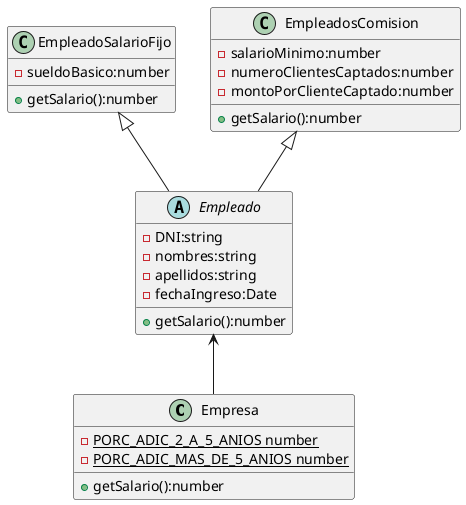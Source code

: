 @startuml "Empleados"

class Empresa {
    {static} - PORC_ADIC_2_A_5_ANIOS number
    {static} - PORC_ADIC_MAS_DE_5_ANIOS number

    + getSalario():number

}

abstract class Empleado {
    - DNI:string 
    - nombres:string
    - apellidos:string
    - fechaIngreso:Date 

    + getSalario():number


}

class EmpleadoSalarioFijo {
    - sueldoBasico:number

    + getSalario():number
    
}

class EmpleadosComision {
    - salarioMinimo:number
    - numeroClientesCaptados:number
    - montoPorClienteCaptado:number

    + getSalario():number
}

Empleado <-- Empresa
EmpleadoSalarioFijo <|-- Empleado
EmpleadosComision <|-- Empleado


@enduml